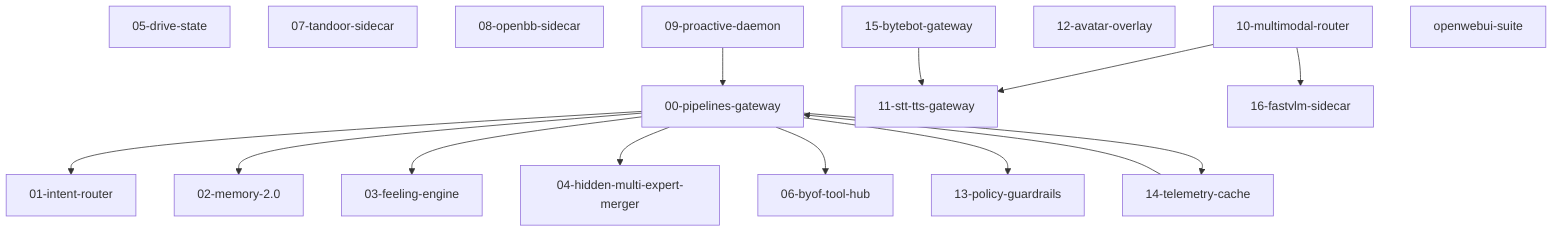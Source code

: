graph TD
    00-pipelines-gateway[00-pipelines-gateway]
    01-intent-router[01-intent-router]
    02-memory-2-0[02-memory-2.0]
    03-feeling-engine[03-feeling-engine]
    04-hidden-multi-expert-merger[04-hidden-multi-expert-merger]
    05-drive-state[05-drive-state]
    06-byof-tool-hub[06-byof-tool-hub]
    07-tandoor-sidecar[07-tandoor-sidecar]
    08-openbb-sidecar[08-openbb-sidecar]
    09-proactive-daemon[09-proactive-daemon]
    10-multimodal-router[10-multimodal-router]
    11-stt-tts-gateway[11-stt-tts-gateway]
    12-avatar-overlay[12-avatar-overlay]
    13-policy-guardrails[13-policy-guardrails]
    14-telemetry-cache[14-telemetry-cache]
    15-bytebot-gateway[15-bytebot-gateway]
    16-fastvlm-sidecar[16-fastvlm-sidecar]
    openwebui-suite[openwebui-suite]

    %% Core request flow
    00-pipelines-gateway --> 01-intent-router
    00-pipelines-gateway --> 02-memory-2-0
    00-pipelines-gateway --> 03-feeling-engine
    00-pipelines-gateway --> 04-hidden-multi-expert-merger
    00-pipelines-gateway --> 06-byof-tool-hub
    00-pipelines-gateway --> 13-policy-guardrails
    00-pipelines-gateway --> 14-telemetry-cache

    %% Multimodal & media
    10-multimodal-router --> 11-stt-tts-gateway
    10-multimodal-router --> 16-fastvlm-sidecar

    %% Secondary flows
    15-bytebot-gateway --> 11-stt-tts-gateway
    09-proactive-daemon --> 00-pipelines-gateway

    %% Observability sink
    14-telemetry-cache --> 00-pipelines-gateway